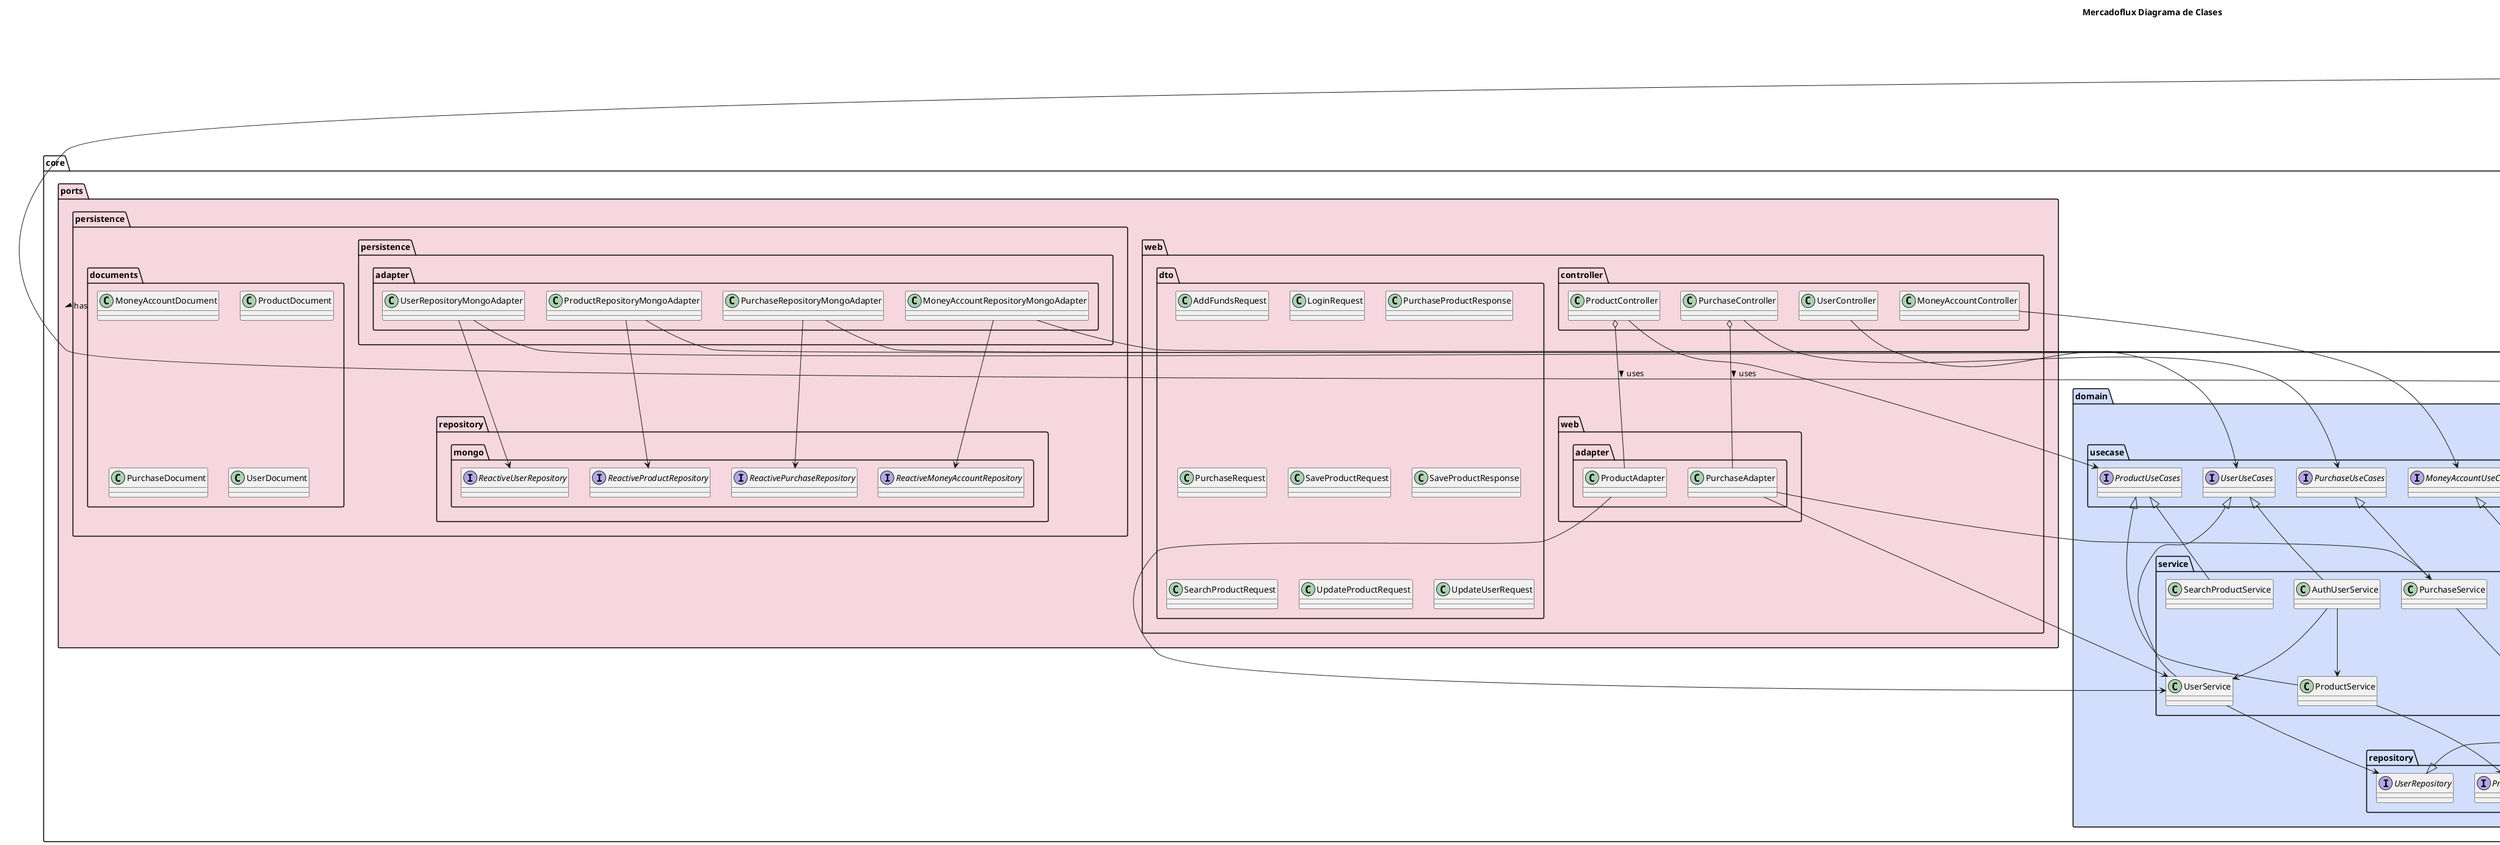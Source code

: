 @startuml
'https://plantuml.com/class-diagram

title "Mercadoflux Diagrama de Clases"

package core {
    package domain #d2defc {
        package Entities {
                class Product
                class ProductReference
                class SellerInfo
                class User
        }

        package "Value Objects" {
            enum ProductCategory
            enum ProductStatus
            enum PurchaseStatus
            enum UserStatus
            enum UserType

            package "DTO" {
                class AuthUser
                class DeleteUserRequest
                class ProductSearchResult
                class PurchaseProduct
                class RegisterUser
                class SaveProduct
                class SearchProduct
                class SearchProductInternal
                class UpdateProduct
            }
        }
        package "Aggregates" {
            class Purchase
            class MoneyAccount
        }


        package repository {
            interface ProductRepository
            interface UserRepository
            interface PurchaseRepository
            interface MoneyAccountRepository
        }


        package "service" {
            class ProductService
            class UserService
            class PurchaseService
            class MoneyAccountService
            class SearchProductService
            class AuthUserService
        }

        package "usecase" {
            interface MoneyAccountUseCases
            interface ProductUseCases
            interface PurchaseUseCases
            interface UserUseCases
        }
    }



    package "ports" #f7d7df {
        package "web" {
            package "controller" {
                class ProductController
                class UserController
                class PurchaseController
                class MoneyAccountController
            }

            package "dto" {
                class AddFundsRequest
                class LoginRequest
                class PurchaseProductResponse
                class PurchaseRequest
                class SaveProductRequest
                class SaveProductResponse
                class SearchProductRequest
                class UpdateProductRequest
                class UpdateUserRequest
            }

            package "web.adapter" {
                class ProductAdapter
                class PurchaseAdapter
            }
        }

        package "persistence" {
            package "persistence.adapter" {
                class MoneyAccountRepositoryMongoAdapter
                class ProductRepositoryMongoAdapter
                class PurchaseRepositoryMongoAdapter
                class UserRepositoryMongoAdapter
            }

            package "documents" {
                class MoneyAccountDocument
                class ProductDocument
                class PurchaseDocument
                class UserDocument
            }
            package "repository.mongo" {
                interface ReactiveMoneyAccountRepository
                interface ReactiveProductRepository
                interface ReactivePurchaseRepository
                interface ReactiveUserRepository
            }
        }
    }

}

class MoneyAccount {
	-user: User
	-balance: BigDecimal
}

class Product  {
	+ name: String
	+ description: String
	+ price: BigDecimal
	+ stock: int
	+ seller: String
}

enum ProductCategory  {
	TECHNOLOGY
	FASHION
	ELECTRICAL_APPLIANCE
}

class Purchase {
    + String id
    + LocalDateTime creationDate
    + int quantity
}

enum PurchaseStatus {
    PENDING,
	CONFIRMED
}

class User {
	+ name: String
	+ lastName: String
	+ email: String
	+ password: String
	+ cuit: String
}

class ProductReference {
    + String productReferenceId
    + String name
    + String description
    + BigDecimal price
}

class SellerInfo {
    + String id
    + String name
}

Purchase *-- User : buyer >
Purchase *-- User : seller >
Purchase *-- ProductReference : has >
Purchase o-- PurchaseStatus : has >

ProductReference *-- SellerInfo : has >

User o-- UserType : has >
User o-- UserStatus : has >

Product o-- ProductCategory : has >
Product o-- ProductStatus : has >
Product o-- User : seller >


ProductController --> ProductUseCases
ProductController o-- ProductAdapter : uses >
ProductUseCases <|-- ProductService
ProductUseCases <|-- SearchProductService
ProductService --> ProductRepository

ProductAdapter --> UserService

UserController --> UserUseCases
UserUseCases <|-- UserService
UserUseCases <|-- AuthUserService
UserService --> UserRepository
AuthUserService --> UserService
AuthUserService --> ProductService

PurchaseController --> PurchaseUseCases
PurchaseController o-- PurchaseAdapter : uses >
PurchaseUseCases <|-- PurchaseService
PurchaseService --> PurchaseRepository

PurchaseAdapter --> PurchaseService
PurchaseAdapter --> UserService

MoneyAccountController --> MoneyAccountUseCases
MoneyAccountUseCases <|-- MoneyAccountService
MoneyAccountService --> MoneyAccountRepository



MoneyAccountRepository <|-- MoneyAccountRepositoryMongoAdapter
MoneyAccountRepositoryMongoAdapter --> ReactiveMoneyAccountRepository

ProductRepository <|-- ProductRepositoryMongoAdapter
ProductRepositoryMongoAdapter --> ReactiveProductRepository

PurchaseRepository <|-- PurchaseRepositoryMongoAdapter
PurchaseRepositoryMongoAdapter --> ReactivePurchaseRepository

UserRepository <|-- UserRepositoryMongoAdapter
UserRepositoryMongoAdapter --> ReactiveUserRepository

@enduml